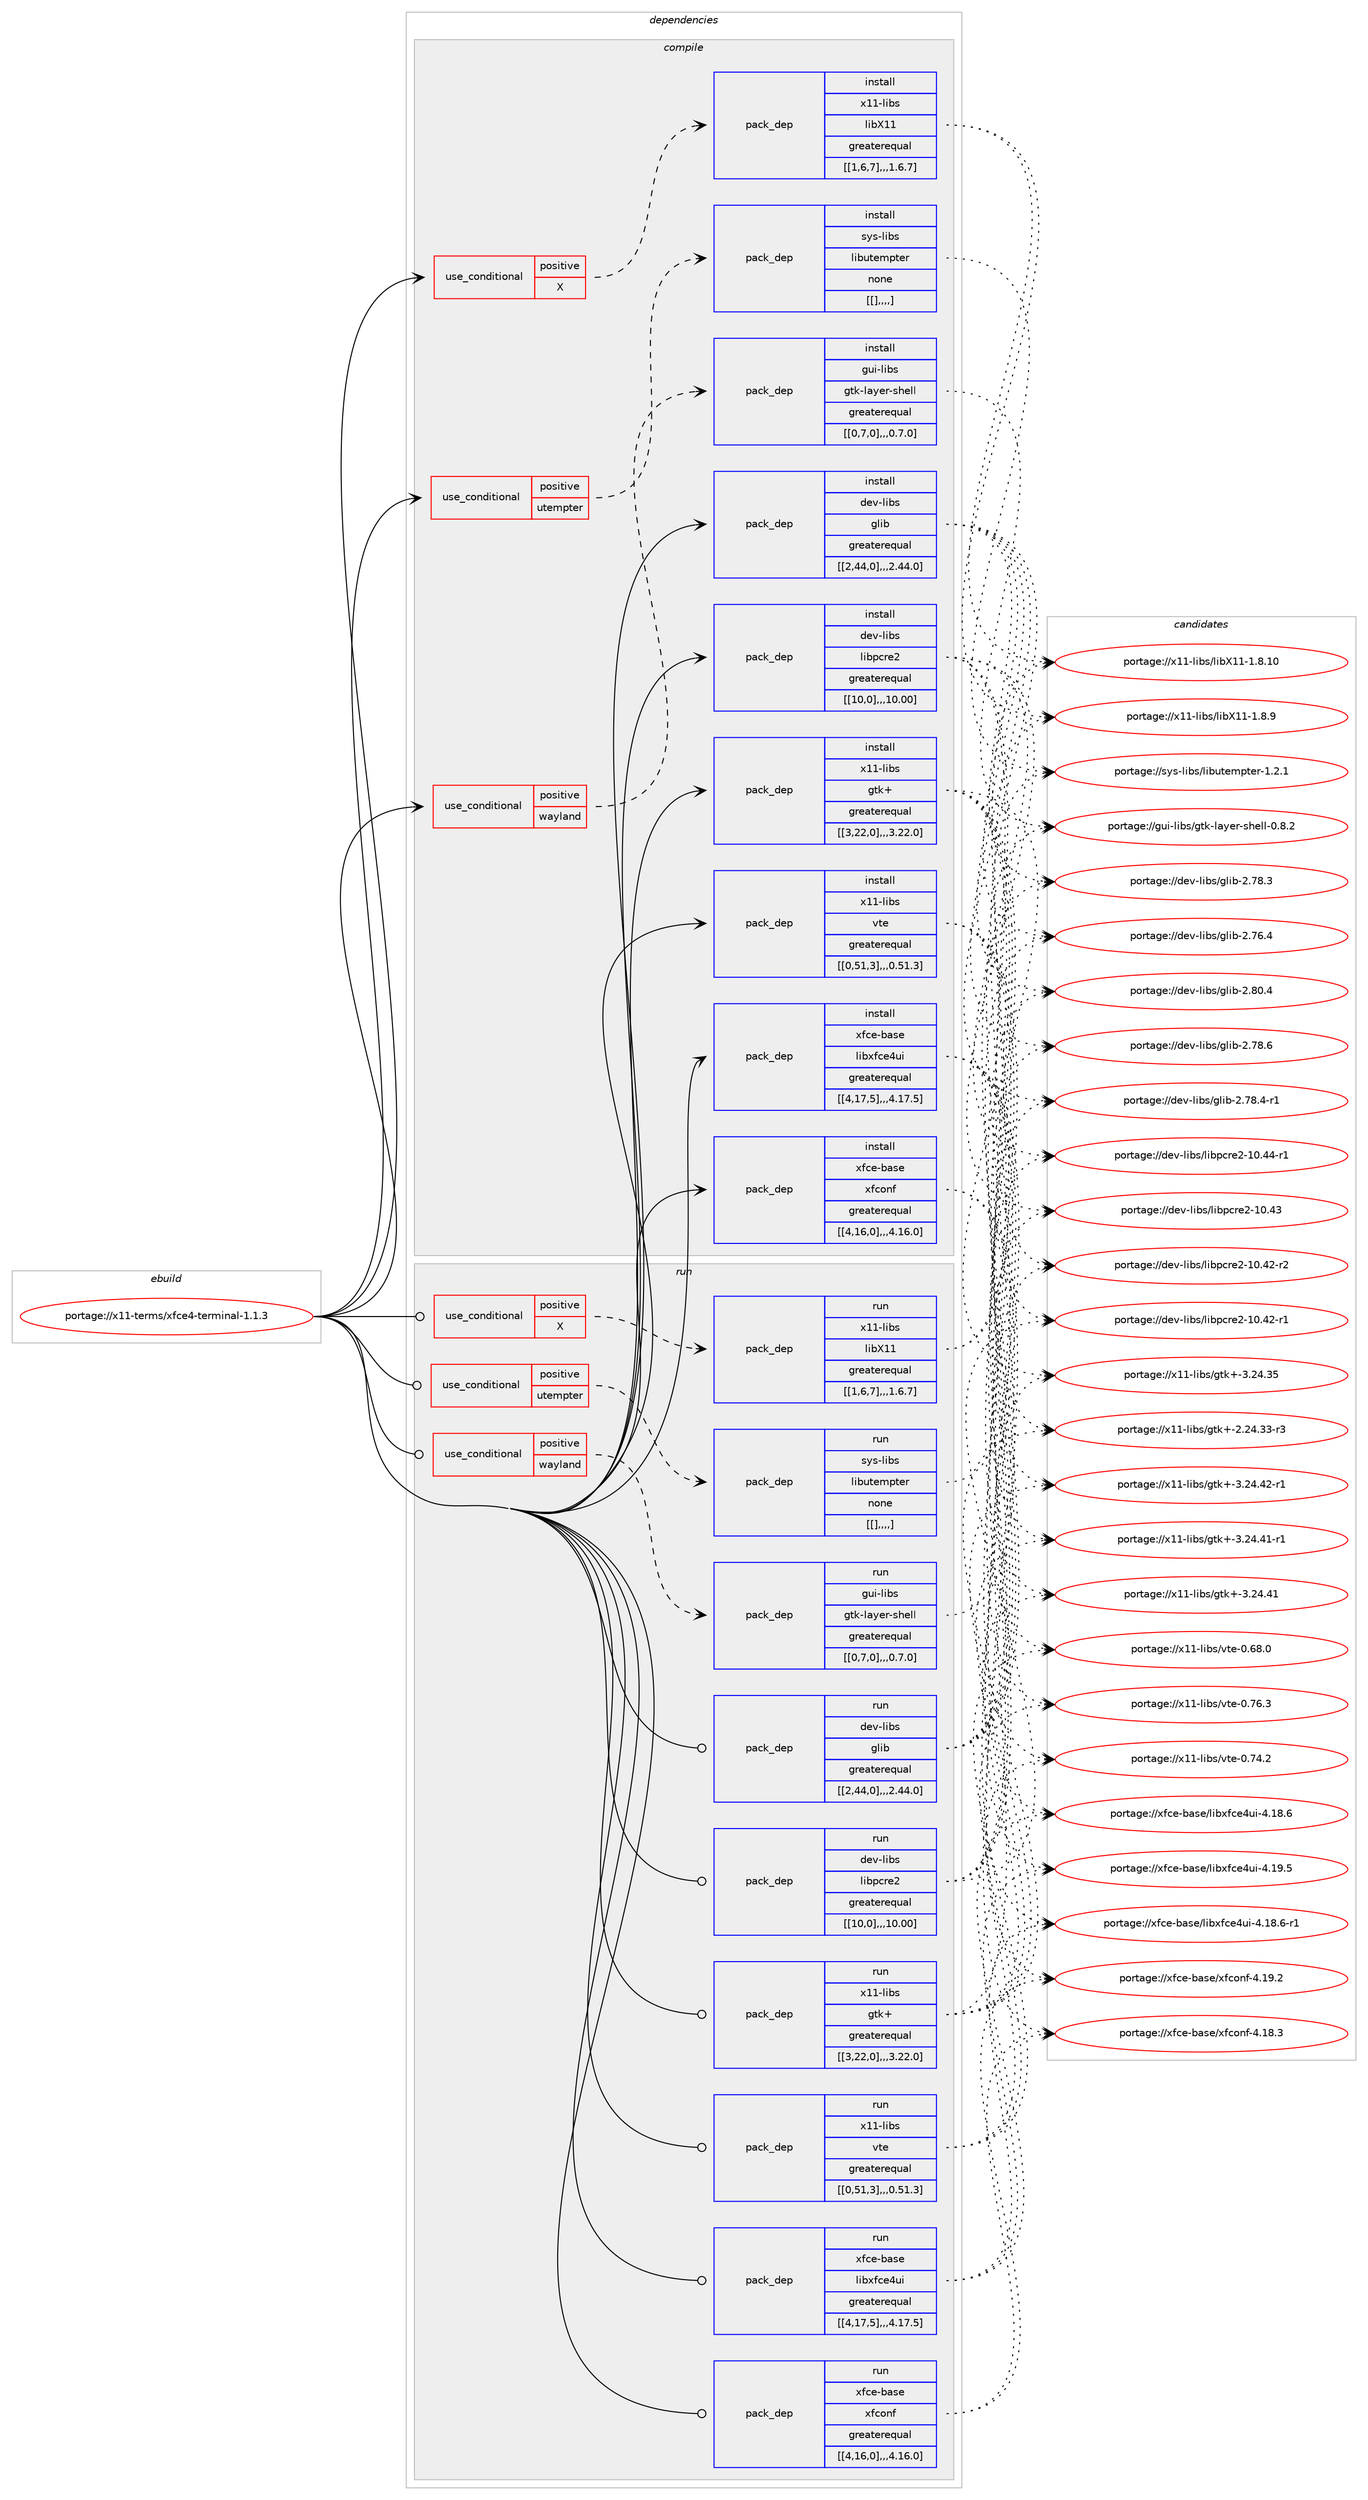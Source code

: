 digraph prolog {

# *************
# Graph options
# *************

newrank=true;
concentrate=true;
compound=true;
graph [rankdir=LR,fontname=Helvetica,fontsize=10,ranksep=1.5];#, ranksep=2.5, nodesep=0.2];
edge  [arrowhead=vee];
node  [fontname=Helvetica,fontsize=10];

# **********
# The ebuild
# **********

subgraph cluster_leftcol {
color=gray;
label=<<i>ebuild</i>>;
id [label="portage://x11-terms/xfce4-terminal-1.1.3", color=red, width=4, href="../x11-terms/xfce4-terminal-1.1.3.svg"];
}

# ****************
# The dependencies
# ****************

subgraph cluster_midcol {
color=gray;
label=<<i>dependencies</i>>;
subgraph cluster_compile {
fillcolor="#eeeeee";
style=filled;
label=<<i>compile</i>>;
subgraph cond128078 {
dependency486016 [label=<<TABLE BORDER="0" CELLBORDER="1" CELLSPACING="0" CELLPADDING="4"><TR><TD ROWSPAN="3" CELLPADDING="10">use_conditional</TD></TR><TR><TD>positive</TD></TR><TR><TD>X</TD></TR></TABLE>>, shape=none, color=red];
subgraph pack354388 {
dependency486017 [label=<<TABLE BORDER="0" CELLBORDER="1" CELLSPACING="0" CELLPADDING="4" WIDTH="220"><TR><TD ROWSPAN="6" CELLPADDING="30">pack_dep</TD></TR><TR><TD WIDTH="110">install</TD></TR><TR><TD>x11-libs</TD></TR><TR><TD>libX11</TD></TR><TR><TD>greaterequal</TD></TR><TR><TD>[[1,6,7],,,1.6.7]</TD></TR></TABLE>>, shape=none, color=blue];
}
dependency486016:e -> dependency486017:w [weight=20,style="dashed",arrowhead="vee"];
}
id:e -> dependency486016:w [weight=20,style="solid",arrowhead="vee"];
subgraph cond128079 {
dependency486018 [label=<<TABLE BORDER="0" CELLBORDER="1" CELLSPACING="0" CELLPADDING="4"><TR><TD ROWSPAN="3" CELLPADDING="10">use_conditional</TD></TR><TR><TD>positive</TD></TR><TR><TD>utempter</TD></TR></TABLE>>, shape=none, color=red];
subgraph pack354389 {
dependency486019 [label=<<TABLE BORDER="0" CELLBORDER="1" CELLSPACING="0" CELLPADDING="4" WIDTH="220"><TR><TD ROWSPAN="6" CELLPADDING="30">pack_dep</TD></TR><TR><TD WIDTH="110">install</TD></TR><TR><TD>sys-libs</TD></TR><TR><TD>libutempter</TD></TR><TR><TD>none</TD></TR><TR><TD>[[],,,,]</TD></TR></TABLE>>, shape=none, color=blue];
}
dependency486018:e -> dependency486019:w [weight=20,style="dashed",arrowhead="vee"];
}
id:e -> dependency486018:w [weight=20,style="solid",arrowhead="vee"];
subgraph cond128080 {
dependency486020 [label=<<TABLE BORDER="0" CELLBORDER="1" CELLSPACING="0" CELLPADDING="4"><TR><TD ROWSPAN="3" CELLPADDING="10">use_conditional</TD></TR><TR><TD>positive</TD></TR><TR><TD>wayland</TD></TR></TABLE>>, shape=none, color=red];
subgraph pack354390 {
dependency486021 [label=<<TABLE BORDER="0" CELLBORDER="1" CELLSPACING="0" CELLPADDING="4" WIDTH="220"><TR><TD ROWSPAN="6" CELLPADDING="30">pack_dep</TD></TR><TR><TD WIDTH="110">install</TD></TR><TR><TD>gui-libs</TD></TR><TR><TD>gtk-layer-shell</TD></TR><TR><TD>greaterequal</TD></TR><TR><TD>[[0,7,0],,,0.7.0]</TD></TR></TABLE>>, shape=none, color=blue];
}
dependency486020:e -> dependency486021:w [weight=20,style="dashed",arrowhead="vee"];
}
id:e -> dependency486020:w [weight=20,style="solid",arrowhead="vee"];
subgraph pack354391 {
dependency486022 [label=<<TABLE BORDER="0" CELLBORDER="1" CELLSPACING="0" CELLPADDING="4" WIDTH="220"><TR><TD ROWSPAN="6" CELLPADDING="30">pack_dep</TD></TR><TR><TD WIDTH="110">install</TD></TR><TR><TD>dev-libs</TD></TR><TR><TD>glib</TD></TR><TR><TD>greaterequal</TD></TR><TR><TD>[[2,44,0],,,2.44.0]</TD></TR></TABLE>>, shape=none, color=blue];
}
id:e -> dependency486022:w [weight=20,style="solid",arrowhead="vee"];
subgraph pack354392 {
dependency486023 [label=<<TABLE BORDER="0" CELLBORDER="1" CELLSPACING="0" CELLPADDING="4" WIDTH="220"><TR><TD ROWSPAN="6" CELLPADDING="30">pack_dep</TD></TR><TR><TD WIDTH="110">install</TD></TR><TR><TD>dev-libs</TD></TR><TR><TD>libpcre2</TD></TR><TR><TD>greaterequal</TD></TR><TR><TD>[[10,0],,,10.00]</TD></TR></TABLE>>, shape=none, color=blue];
}
id:e -> dependency486023:w [weight=20,style="solid",arrowhead="vee"];
subgraph pack354393 {
dependency486024 [label=<<TABLE BORDER="0" CELLBORDER="1" CELLSPACING="0" CELLPADDING="4" WIDTH="220"><TR><TD ROWSPAN="6" CELLPADDING="30">pack_dep</TD></TR><TR><TD WIDTH="110">install</TD></TR><TR><TD>x11-libs</TD></TR><TR><TD>gtk+</TD></TR><TR><TD>greaterequal</TD></TR><TR><TD>[[3,22,0],,,3.22.0]</TD></TR></TABLE>>, shape=none, color=blue];
}
id:e -> dependency486024:w [weight=20,style="solid",arrowhead="vee"];
subgraph pack354394 {
dependency486025 [label=<<TABLE BORDER="0" CELLBORDER="1" CELLSPACING="0" CELLPADDING="4" WIDTH="220"><TR><TD ROWSPAN="6" CELLPADDING="30">pack_dep</TD></TR><TR><TD WIDTH="110">install</TD></TR><TR><TD>x11-libs</TD></TR><TR><TD>vte</TD></TR><TR><TD>greaterequal</TD></TR><TR><TD>[[0,51,3],,,0.51.3]</TD></TR></TABLE>>, shape=none, color=blue];
}
id:e -> dependency486025:w [weight=20,style="solid",arrowhead="vee"];
subgraph pack354395 {
dependency486026 [label=<<TABLE BORDER="0" CELLBORDER="1" CELLSPACING="0" CELLPADDING="4" WIDTH="220"><TR><TD ROWSPAN="6" CELLPADDING="30">pack_dep</TD></TR><TR><TD WIDTH="110">install</TD></TR><TR><TD>xfce-base</TD></TR><TR><TD>libxfce4ui</TD></TR><TR><TD>greaterequal</TD></TR><TR><TD>[[4,17,5],,,4.17.5]</TD></TR></TABLE>>, shape=none, color=blue];
}
id:e -> dependency486026:w [weight=20,style="solid",arrowhead="vee"];
subgraph pack354396 {
dependency486027 [label=<<TABLE BORDER="0" CELLBORDER="1" CELLSPACING="0" CELLPADDING="4" WIDTH="220"><TR><TD ROWSPAN="6" CELLPADDING="30">pack_dep</TD></TR><TR><TD WIDTH="110">install</TD></TR><TR><TD>xfce-base</TD></TR><TR><TD>xfconf</TD></TR><TR><TD>greaterequal</TD></TR><TR><TD>[[4,16,0],,,4.16.0]</TD></TR></TABLE>>, shape=none, color=blue];
}
id:e -> dependency486027:w [weight=20,style="solid",arrowhead="vee"];
}
subgraph cluster_compileandrun {
fillcolor="#eeeeee";
style=filled;
label=<<i>compile and run</i>>;
}
subgraph cluster_run {
fillcolor="#eeeeee";
style=filled;
label=<<i>run</i>>;
subgraph cond128081 {
dependency486028 [label=<<TABLE BORDER="0" CELLBORDER="1" CELLSPACING="0" CELLPADDING="4"><TR><TD ROWSPAN="3" CELLPADDING="10">use_conditional</TD></TR><TR><TD>positive</TD></TR><TR><TD>X</TD></TR></TABLE>>, shape=none, color=red];
subgraph pack354397 {
dependency486029 [label=<<TABLE BORDER="0" CELLBORDER="1" CELLSPACING="0" CELLPADDING="4" WIDTH="220"><TR><TD ROWSPAN="6" CELLPADDING="30">pack_dep</TD></TR><TR><TD WIDTH="110">run</TD></TR><TR><TD>x11-libs</TD></TR><TR><TD>libX11</TD></TR><TR><TD>greaterequal</TD></TR><TR><TD>[[1,6,7],,,1.6.7]</TD></TR></TABLE>>, shape=none, color=blue];
}
dependency486028:e -> dependency486029:w [weight=20,style="dashed",arrowhead="vee"];
}
id:e -> dependency486028:w [weight=20,style="solid",arrowhead="odot"];
subgraph cond128082 {
dependency486030 [label=<<TABLE BORDER="0" CELLBORDER="1" CELLSPACING="0" CELLPADDING="4"><TR><TD ROWSPAN="3" CELLPADDING="10">use_conditional</TD></TR><TR><TD>positive</TD></TR><TR><TD>utempter</TD></TR></TABLE>>, shape=none, color=red];
subgraph pack354398 {
dependency486031 [label=<<TABLE BORDER="0" CELLBORDER="1" CELLSPACING="0" CELLPADDING="4" WIDTH="220"><TR><TD ROWSPAN="6" CELLPADDING="30">pack_dep</TD></TR><TR><TD WIDTH="110">run</TD></TR><TR><TD>sys-libs</TD></TR><TR><TD>libutempter</TD></TR><TR><TD>none</TD></TR><TR><TD>[[],,,,]</TD></TR></TABLE>>, shape=none, color=blue];
}
dependency486030:e -> dependency486031:w [weight=20,style="dashed",arrowhead="vee"];
}
id:e -> dependency486030:w [weight=20,style="solid",arrowhead="odot"];
subgraph cond128083 {
dependency486032 [label=<<TABLE BORDER="0" CELLBORDER="1" CELLSPACING="0" CELLPADDING="4"><TR><TD ROWSPAN="3" CELLPADDING="10">use_conditional</TD></TR><TR><TD>positive</TD></TR><TR><TD>wayland</TD></TR></TABLE>>, shape=none, color=red];
subgraph pack354399 {
dependency486033 [label=<<TABLE BORDER="0" CELLBORDER="1" CELLSPACING="0" CELLPADDING="4" WIDTH="220"><TR><TD ROWSPAN="6" CELLPADDING="30">pack_dep</TD></TR><TR><TD WIDTH="110">run</TD></TR><TR><TD>gui-libs</TD></TR><TR><TD>gtk-layer-shell</TD></TR><TR><TD>greaterequal</TD></TR><TR><TD>[[0,7,0],,,0.7.0]</TD></TR></TABLE>>, shape=none, color=blue];
}
dependency486032:e -> dependency486033:w [weight=20,style="dashed",arrowhead="vee"];
}
id:e -> dependency486032:w [weight=20,style="solid",arrowhead="odot"];
subgraph pack354400 {
dependency486034 [label=<<TABLE BORDER="0" CELLBORDER="1" CELLSPACING="0" CELLPADDING="4" WIDTH="220"><TR><TD ROWSPAN="6" CELLPADDING="30">pack_dep</TD></TR><TR><TD WIDTH="110">run</TD></TR><TR><TD>dev-libs</TD></TR><TR><TD>glib</TD></TR><TR><TD>greaterequal</TD></TR><TR><TD>[[2,44,0],,,2.44.0]</TD></TR></TABLE>>, shape=none, color=blue];
}
id:e -> dependency486034:w [weight=20,style="solid",arrowhead="odot"];
subgraph pack354401 {
dependency486035 [label=<<TABLE BORDER="0" CELLBORDER="1" CELLSPACING="0" CELLPADDING="4" WIDTH="220"><TR><TD ROWSPAN="6" CELLPADDING="30">pack_dep</TD></TR><TR><TD WIDTH="110">run</TD></TR><TR><TD>dev-libs</TD></TR><TR><TD>libpcre2</TD></TR><TR><TD>greaterequal</TD></TR><TR><TD>[[10,0],,,10.00]</TD></TR></TABLE>>, shape=none, color=blue];
}
id:e -> dependency486035:w [weight=20,style="solid",arrowhead="odot"];
subgraph pack354402 {
dependency486036 [label=<<TABLE BORDER="0" CELLBORDER="1" CELLSPACING="0" CELLPADDING="4" WIDTH="220"><TR><TD ROWSPAN="6" CELLPADDING="30">pack_dep</TD></TR><TR><TD WIDTH="110">run</TD></TR><TR><TD>x11-libs</TD></TR><TR><TD>gtk+</TD></TR><TR><TD>greaterequal</TD></TR><TR><TD>[[3,22,0],,,3.22.0]</TD></TR></TABLE>>, shape=none, color=blue];
}
id:e -> dependency486036:w [weight=20,style="solid",arrowhead="odot"];
subgraph pack354403 {
dependency486037 [label=<<TABLE BORDER="0" CELLBORDER="1" CELLSPACING="0" CELLPADDING="4" WIDTH="220"><TR><TD ROWSPAN="6" CELLPADDING="30">pack_dep</TD></TR><TR><TD WIDTH="110">run</TD></TR><TR><TD>x11-libs</TD></TR><TR><TD>vte</TD></TR><TR><TD>greaterequal</TD></TR><TR><TD>[[0,51,3],,,0.51.3]</TD></TR></TABLE>>, shape=none, color=blue];
}
id:e -> dependency486037:w [weight=20,style="solid",arrowhead="odot"];
subgraph pack354404 {
dependency486038 [label=<<TABLE BORDER="0" CELLBORDER="1" CELLSPACING="0" CELLPADDING="4" WIDTH="220"><TR><TD ROWSPAN="6" CELLPADDING="30">pack_dep</TD></TR><TR><TD WIDTH="110">run</TD></TR><TR><TD>xfce-base</TD></TR><TR><TD>libxfce4ui</TD></TR><TR><TD>greaterequal</TD></TR><TR><TD>[[4,17,5],,,4.17.5]</TD></TR></TABLE>>, shape=none, color=blue];
}
id:e -> dependency486038:w [weight=20,style="solid",arrowhead="odot"];
subgraph pack354405 {
dependency486039 [label=<<TABLE BORDER="0" CELLBORDER="1" CELLSPACING="0" CELLPADDING="4" WIDTH="220"><TR><TD ROWSPAN="6" CELLPADDING="30">pack_dep</TD></TR><TR><TD WIDTH="110">run</TD></TR><TR><TD>xfce-base</TD></TR><TR><TD>xfconf</TD></TR><TR><TD>greaterequal</TD></TR><TR><TD>[[4,16,0],,,4.16.0]</TD></TR></TABLE>>, shape=none, color=blue];
}
id:e -> dependency486039:w [weight=20,style="solid",arrowhead="odot"];
}
}

# **************
# The candidates
# **************

subgraph cluster_choices {
rank=same;
color=gray;
label=<<i>candidates</i>>;

subgraph choice354388 {
color=black;
nodesep=1;
choice12049494510810598115471081059888494945494656464948 [label="portage://x11-libs/libX11-1.8.10", color=red, width=4,href="../x11-libs/libX11-1.8.10.svg"];
choice120494945108105981154710810598884949454946564657 [label="portage://x11-libs/libX11-1.8.9", color=red, width=4,href="../x11-libs/libX11-1.8.9.svg"];
dependency486017:e -> choice12049494510810598115471081059888494945494656464948:w [style=dotted,weight="100"];
dependency486017:e -> choice120494945108105981154710810598884949454946564657:w [style=dotted,weight="100"];
}
subgraph choice354389 {
color=black;
nodesep=1;
choice11512111545108105981154710810598117116101109112116101114454946504649 [label="portage://sys-libs/libutempter-1.2.1", color=red, width=4,href="../sys-libs/libutempter-1.2.1.svg"];
dependency486019:e -> choice11512111545108105981154710810598117116101109112116101114454946504649:w [style=dotted,weight="100"];
}
subgraph choice354390 {
color=black;
nodesep=1;
choice103117105451081059811547103116107451089712110111445115104101108108454846564650 [label="portage://gui-libs/gtk-layer-shell-0.8.2", color=red, width=4,href="../gui-libs/gtk-layer-shell-0.8.2.svg"];
dependency486021:e -> choice103117105451081059811547103116107451089712110111445115104101108108454846564650:w [style=dotted,weight="100"];
}
subgraph choice354391 {
color=black;
nodesep=1;
choice1001011184510810598115471031081059845504656484652 [label="portage://dev-libs/glib-2.80.4", color=red, width=4,href="../dev-libs/glib-2.80.4.svg"];
choice1001011184510810598115471031081059845504655564654 [label="portage://dev-libs/glib-2.78.6", color=red, width=4,href="../dev-libs/glib-2.78.6.svg"];
choice10010111845108105981154710310810598455046555646524511449 [label="portage://dev-libs/glib-2.78.4-r1", color=red, width=4,href="../dev-libs/glib-2.78.4-r1.svg"];
choice1001011184510810598115471031081059845504655564651 [label="portage://dev-libs/glib-2.78.3", color=red, width=4,href="../dev-libs/glib-2.78.3.svg"];
choice1001011184510810598115471031081059845504655544652 [label="portage://dev-libs/glib-2.76.4", color=red, width=4,href="../dev-libs/glib-2.76.4.svg"];
dependency486022:e -> choice1001011184510810598115471031081059845504656484652:w [style=dotted,weight="100"];
dependency486022:e -> choice1001011184510810598115471031081059845504655564654:w [style=dotted,weight="100"];
dependency486022:e -> choice10010111845108105981154710310810598455046555646524511449:w [style=dotted,weight="100"];
dependency486022:e -> choice1001011184510810598115471031081059845504655564651:w [style=dotted,weight="100"];
dependency486022:e -> choice1001011184510810598115471031081059845504655544652:w [style=dotted,weight="100"];
}
subgraph choice354392 {
color=black;
nodesep=1;
choice1001011184510810598115471081059811299114101504549484652524511449 [label="portage://dev-libs/libpcre2-10.44-r1", color=red, width=4,href="../dev-libs/libpcre2-10.44-r1.svg"];
choice100101118451081059811547108105981129911410150454948465251 [label="portage://dev-libs/libpcre2-10.43", color=red, width=4,href="../dev-libs/libpcre2-10.43.svg"];
choice1001011184510810598115471081059811299114101504549484652504511450 [label="portage://dev-libs/libpcre2-10.42-r2", color=red, width=4,href="../dev-libs/libpcre2-10.42-r2.svg"];
choice1001011184510810598115471081059811299114101504549484652504511449 [label="portage://dev-libs/libpcre2-10.42-r1", color=red, width=4,href="../dev-libs/libpcre2-10.42-r1.svg"];
dependency486023:e -> choice1001011184510810598115471081059811299114101504549484652524511449:w [style=dotted,weight="100"];
dependency486023:e -> choice100101118451081059811547108105981129911410150454948465251:w [style=dotted,weight="100"];
dependency486023:e -> choice1001011184510810598115471081059811299114101504549484652504511450:w [style=dotted,weight="100"];
dependency486023:e -> choice1001011184510810598115471081059811299114101504549484652504511449:w [style=dotted,weight="100"];
}
subgraph choice354393 {
color=black;
nodesep=1;
choice12049494510810598115471031161074345514650524652504511449 [label="portage://x11-libs/gtk+-3.24.42-r1", color=red, width=4,href="../x11-libs/gtk+-3.24.42-r1.svg"];
choice12049494510810598115471031161074345514650524652494511449 [label="portage://x11-libs/gtk+-3.24.41-r1", color=red, width=4,href="../x11-libs/gtk+-3.24.41-r1.svg"];
choice1204949451081059811547103116107434551465052465249 [label="portage://x11-libs/gtk+-3.24.41", color=red, width=4,href="../x11-libs/gtk+-3.24.41.svg"];
choice1204949451081059811547103116107434551465052465153 [label="portage://x11-libs/gtk+-3.24.35", color=red, width=4,href="../x11-libs/gtk+-3.24.35.svg"];
choice12049494510810598115471031161074345504650524651514511451 [label="portage://x11-libs/gtk+-2.24.33-r3", color=red, width=4,href="../x11-libs/gtk+-2.24.33-r3.svg"];
dependency486024:e -> choice12049494510810598115471031161074345514650524652504511449:w [style=dotted,weight="100"];
dependency486024:e -> choice12049494510810598115471031161074345514650524652494511449:w [style=dotted,weight="100"];
dependency486024:e -> choice1204949451081059811547103116107434551465052465249:w [style=dotted,weight="100"];
dependency486024:e -> choice1204949451081059811547103116107434551465052465153:w [style=dotted,weight="100"];
dependency486024:e -> choice12049494510810598115471031161074345504650524651514511451:w [style=dotted,weight="100"];
}
subgraph choice354394 {
color=black;
nodesep=1;
choice120494945108105981154711811610145484655544651 [label="portage://x11-libs/vte-0.76.3", color=red, width=4,href="../x11-libs/vte-0.76.3.svg"];
choice120494945108105981154711811610145484655524650 [label="portage://x11-libs/vte-0.74.2", color=red, width=4,href="../x11-libs/vte-0.74.2.svg"];
choice120494945108105981154711811610145484654564648 [label="portage://x11-libs/vte-0.68.0", color=red, width=4,href="../x11-libs/vte-0.68.0.svg"];
dependency486025:e -> choice120494945108105981154711811610145484655544651:w [style=dotted,weight="100"];
dependency486025:e -> choice120494945108105981154711811610145484655524650:w [style=dotted,weight="100"];
dependency486025:e -> choice120494945108105981154711811610145484654564648:w [style=dotted,weight="100"];
}
subgraph choice354395 {
color=black;
nodesep=1;
choice120102991014598971151014710810598120102991015211710545524649574653 [label="portage://xfce-base/libxfce4ui-4.19.5", color=red, width=4,href="../xfce-base/libxfce4ui-4.19.5.svg"];
choice1201029910145989711510147108105981201029910152117105455246495646544511449 [label="portage://xfce-base/libxfce4ui-4.18.6-r1", color=red, width=4,href="../xfce-base/libxfce4ui-4.18.6-r1.svg"];
choice120102991014598971151014710810598120102991015211710545524649564654 [label="portage://xfce-base/libxfce4ui-4.18.6", color=red, width=4,href="../xfce-base/libxfce4ui-4.18.6.svg"];
dependency486026:e -> choice120102991014598971151014710810598120102991015211710545524649574653:w [style=dotted,weight="100"];
dependency486026:e -> choice1201029910145989711510147108105981201029910152117105455246495646544511449:w [style=dotted,weight="100"];
dependency486026:e -> choice120102991014598971151014710810598120102991015211710545524649564654:w [style=dotted,weight="100"];
}
subgraph choice354396 {
color=black;
nodesep=1;
choice12010299101459897115101471201029911111010245524649574650 [label="portage://xfce-base/xfconf-4.19.2", color=red, width=4,href="../xfce-base/xfconf-4.19.2.svg"];
choice12010299101459897115101471201029911111010245524649564651 [label="portage://xfce-base/xfconf-4.18.3", color=red, width=4,href="../xfce-base/xfconf-4.18.3.svg"];
dependency486027:e -> choice12010299101459897115101471201029911111010245524649574650:w [style=dotted,weight="100"];
dependency486027:e -> choice12010299101459897115101471201029911111010245524649564651:w [style=dotted,weight="100"];
}
subgraph choice354397 {
color=black;
nodesep=1;
choice12049494510810598115471081059888494945494656464948 [label="portage://x11-libs/libX11-1.8.10", color=red, width=4,href="../x11-libs/libX11-1.8.10.svg"];
choice120494945108105981154710810598884949454946564657 [label="portage://x11-libs/libX11-1.8.9", color=red, width=4,href="../x11-libs/libX11-1.8.9.svg"];
dependency486029:e -> choice12049494510810598115471081059888494945494656464948:w [style=dotted,weight="100"];
dependency486029:e -> choice120494945108105981154710810598884949454946564657:w [style=dotted,weight="100"];
}
subgraph choice354398 {
color=black;
nodesep=1;
choice11512111545108105981154710810598117116101109112116101114454946504649 [label="portage://sys-libs/libutempter-1.2.1", color=red, width=4,href="../sys-libs/libutempter-1.2.1.svg"];
dependency486031:e -> choice11512111545108105981154710810598117116101109112116101114454946504649:w [style=dotted,weight="100"];
}
subgraph choice354399 {
color=black;
nodesep=1;
choice103117105451081059811547103116107451089712110111445115104101108108454846564650 [label="portage://gui-libs/gtk-layer-shell-0.8.2", color=red, width=4,href="../gui-libs/gtk-layer-shell-0.8.2.svg"];
dependency486033:e -> choice103117105451081059811547103116107451089712110111445115104101108108454846564650:w [style=dotted,weight="100"];
}
subgraph choice354400 {
color=black;
nodesep=1;
choice1001011184510810598115471031081059845504656484652 [label="portage://dev-libs/glib-2.80.4", color=red, width=4,href="../dev-libs/glib-2.80.4.svg"];
choice1001011184510810598115471031081059845504655564654 [label="portage://dev-libs/glib-2.78.6", color=red, width=4,href="../dev-libs/glib-2.78.6.svg"];
choice10010111845108105981154710310810598455046555646524511449 [label="portage://dev-libs/glib-2.78.4-r1", color=red, width=4,href="../dev-libs/glib-2.78.4-r1.svg"];
choice1001011184510810598115471031081059845504655564651 [label="portage://dev-libs/glib-2.78.3", color=red, width=4,href="../dev-libs/glib-2.78.3.svg"];
choice1001011184510810598115471031081059845504655544652 [label="portage://dev-libs/glib-2.76.4", color=red, width=4,href="../dev-libs/glib-2.76.4.svg"];
dependency486034:e -> choice1001011184510810598115471031081059845504656484652:w [style=dotted,weight="100"];
dependency486034:e -> choice1001011184510810598115471031081059845504655564654:w [style=dotted,weight="100"];
dependency486034:e -> choice10010111845108105981154710310810598455046555646524511449:w [style=dotted,weight="100"];
dependency486034:e -> choice1001011184510810598115471031081059845504655564651:w [style=dotted,weight="100"];
dependency486034:e -> choice1001011184510810598115471031081059845504655544652:w [style=dotted,weight="100"];
}
subgraph choice354401 {
color=black;
nodesep=1;
choice1001011184510810598115471081059811299114101504549484652524511449 [label="portage://dev-libs/libpcre2-10.44-r1", color=red, width=4,href="../dev-libs/libpcre2-10.44-r1.svg"];
choice100101118451081059811547108105981129911410150454948465251 [label="portage://dev-libs/libpcre2-10.43", color=red, width=4,href="../dev-libs/libpcre2-10.43.svg"];
choice1001011184510810598115471081059811299114101504549484652504511450 [label="portage://dev-libs/libpcre2-10.42-r2", color=red, width=4,href="../dev-libs/libpcre2-10.42-r2.svg"];
choice1001011184510810598115471081059811299114101504549484652504511449 [label="portage://dev-libs/libpcre2-10.42-r1", color=red, width=4,href="../dev-libs/libpcre2-10.42-r1.svg"];
dependency486035:e -> choice1001011184510810598115471081059811299114101504549484652524511449:w [style=dotted,weight="100"];
dependency486035:e -> choice100101118451081059811547108105981129911410150454948465251:w [style=dotted,weight="100"];
dependency486035:e -> choice1001011184510810598115471081059811299114101504549484652504511450:w [style=dotted,weight="100"];
dependency486035:e -> choice1001011184510810598115471081059811299114101504549484652504511449:w [style=dotted,weight="100"];
}
subgraph choice354402 {
color=black;
nodesep=1;
choice12049494510810598115471031161074345514650524652504511449 [label="portage://x11-libs/gtk+-3.24.42-r1", color=red, width=4,href="../x11-libs/gtk+-3.24.42-r1.svg"];
choice12049494510810598115471031161074345514650524652494511449 [label="portage://x11-libs/gtk+-3.24.41-r1", color=red, width=4,href="../x11-libs/gtk+-3.24.41-r1.svg"];
choice1204949451081059811547103116107434551465052465249 [label="portage://x11-libs/gtk+-3.24.41", color=red, width=4,href="../x11-libs/gtk+-3.24.41.svg"];
choice1204949451081059811547103116107434551465052465153 [label="portage://x11-libs/gtk+-3.24.35", color=red, width=4,href="../x11-libs/gtk+-3.24.35.svg"];
choice12049494510810598115471031161074345504650524651514511451 [label="portage://x11-libs/gtk+-2.24.33-r3", color=red, width=4,href="../x11-libs/gtk+-2.24.33-r3.svg"];
dependency486036:e -> choice12049494510810598115471031161074345514650524652504511449:w [style=dotted,weight="100"];
dependency486036:e -> choice12049494510810598115471031161074345514650524652494511449:w [style=dotted,weight="100"];
dependency486036:e -> choice1204949451081059811547103116107434551465052465249:w [style=dotted,weight="100"];
dependency486036:e -> choice1204949451081059811547103116107434551465052465153:w [style=dotted,weight="100"];
dependency486036:e -> choice12049494510810598115471031161074345504650524651514511451:w [style=dotted,weight="100"];
}
subgraph choice354403 {
color=black;
nodesep=1;
choice120494945108105981154711811610145484655544651 [label="portage://x11-libs/vte-0.76.3", color=red, width=4,href="../x11-libs/vte-0.76.3.svg"];
choice120494945108105981154711811610145484655524650 [label="portage://x11-libs/vte-0.74.2", color=red, width=4,href="../x11-libs/vte-0.74.2.svg"];
choice120494945108105981154711811610145484654564648 [label="portage://x11-libs/vte-0.68.0", color=red, width=4,href="../x11-libs/vte-0.68.0.svg"];
dependency486037:e -> choice120494945108105981154711811610145484655544651:w [style=dotted,weight="100"];
dependency486037:e -> choice120494945108105981154711811610145484655524650:w [style=dotted,weight="100"];
dependency486037:e -> choice120494945108105981154711811610145484654564648:w [style=dotted,weight="100"];
}
subgraph choice354404 {
color=black;
nodesep=1;
choice120102991014598971151014710810598120102991015211710545524649574653 [label="portage://xfce-base/libxfce4ui-4.19.5", color=red, width=4,href="../xfce-base/libxfce4ui-4.19.5.svg"];
choice1201029910145989711510147108105981201029910152117105455246495646544511449 [label="portage://xfce-base/libxfce4ui-4.18.6-r1", color=red, width=4,href="../xfce-base/libxfce4ui-4.18.6-r1.svg"];
choice120102991014598971151014710810598120102991015211710545524649564654 [label="portage://xfce-base/libxfce4ui-4.18.6", color=red, width=4,href="../xfce-base/libxfce4ui-4.18.6.svg"];
dependency486038:e -> choice120102991014598971151014710810598120102991015211710545524649574653:w [style=dotted,weight="100"];
dependency486038:e -> choice1201029910145989711510147108105981201029910152117105455246495646544511449:w [style=dotted,weight="100"];
dependency486038:e -> choice120102991014598971151014710810598120102991015211710545524649564654:w [style=dotted,weight="100"];
}
subgraph choice354405 {
color=black;
nodesep=1;
choice12010299101459897115101471201029911111010245524649574650 [label="portage://xfce-base/xfconf-4.19.2", color=red, width=4,href="../xfce-base/xfconf-4.19.2.svg"];
choice12010299101459897115101471201029911111010245524649564651 [label="portage://xfce-base/xfconf-4.18.3", color=red, width=4,href="../xfce-base/xfconf-4.18.3.svg"];
dependency486039:e -> choice12010299101459897115101471201029911111010245524649574650:w [style=dotted,weight="100"];
dependency486039:e -> choice12010299101459897115101471201029911111010245524649564651:w [style=dotted,weight="100"];
}
}

}
